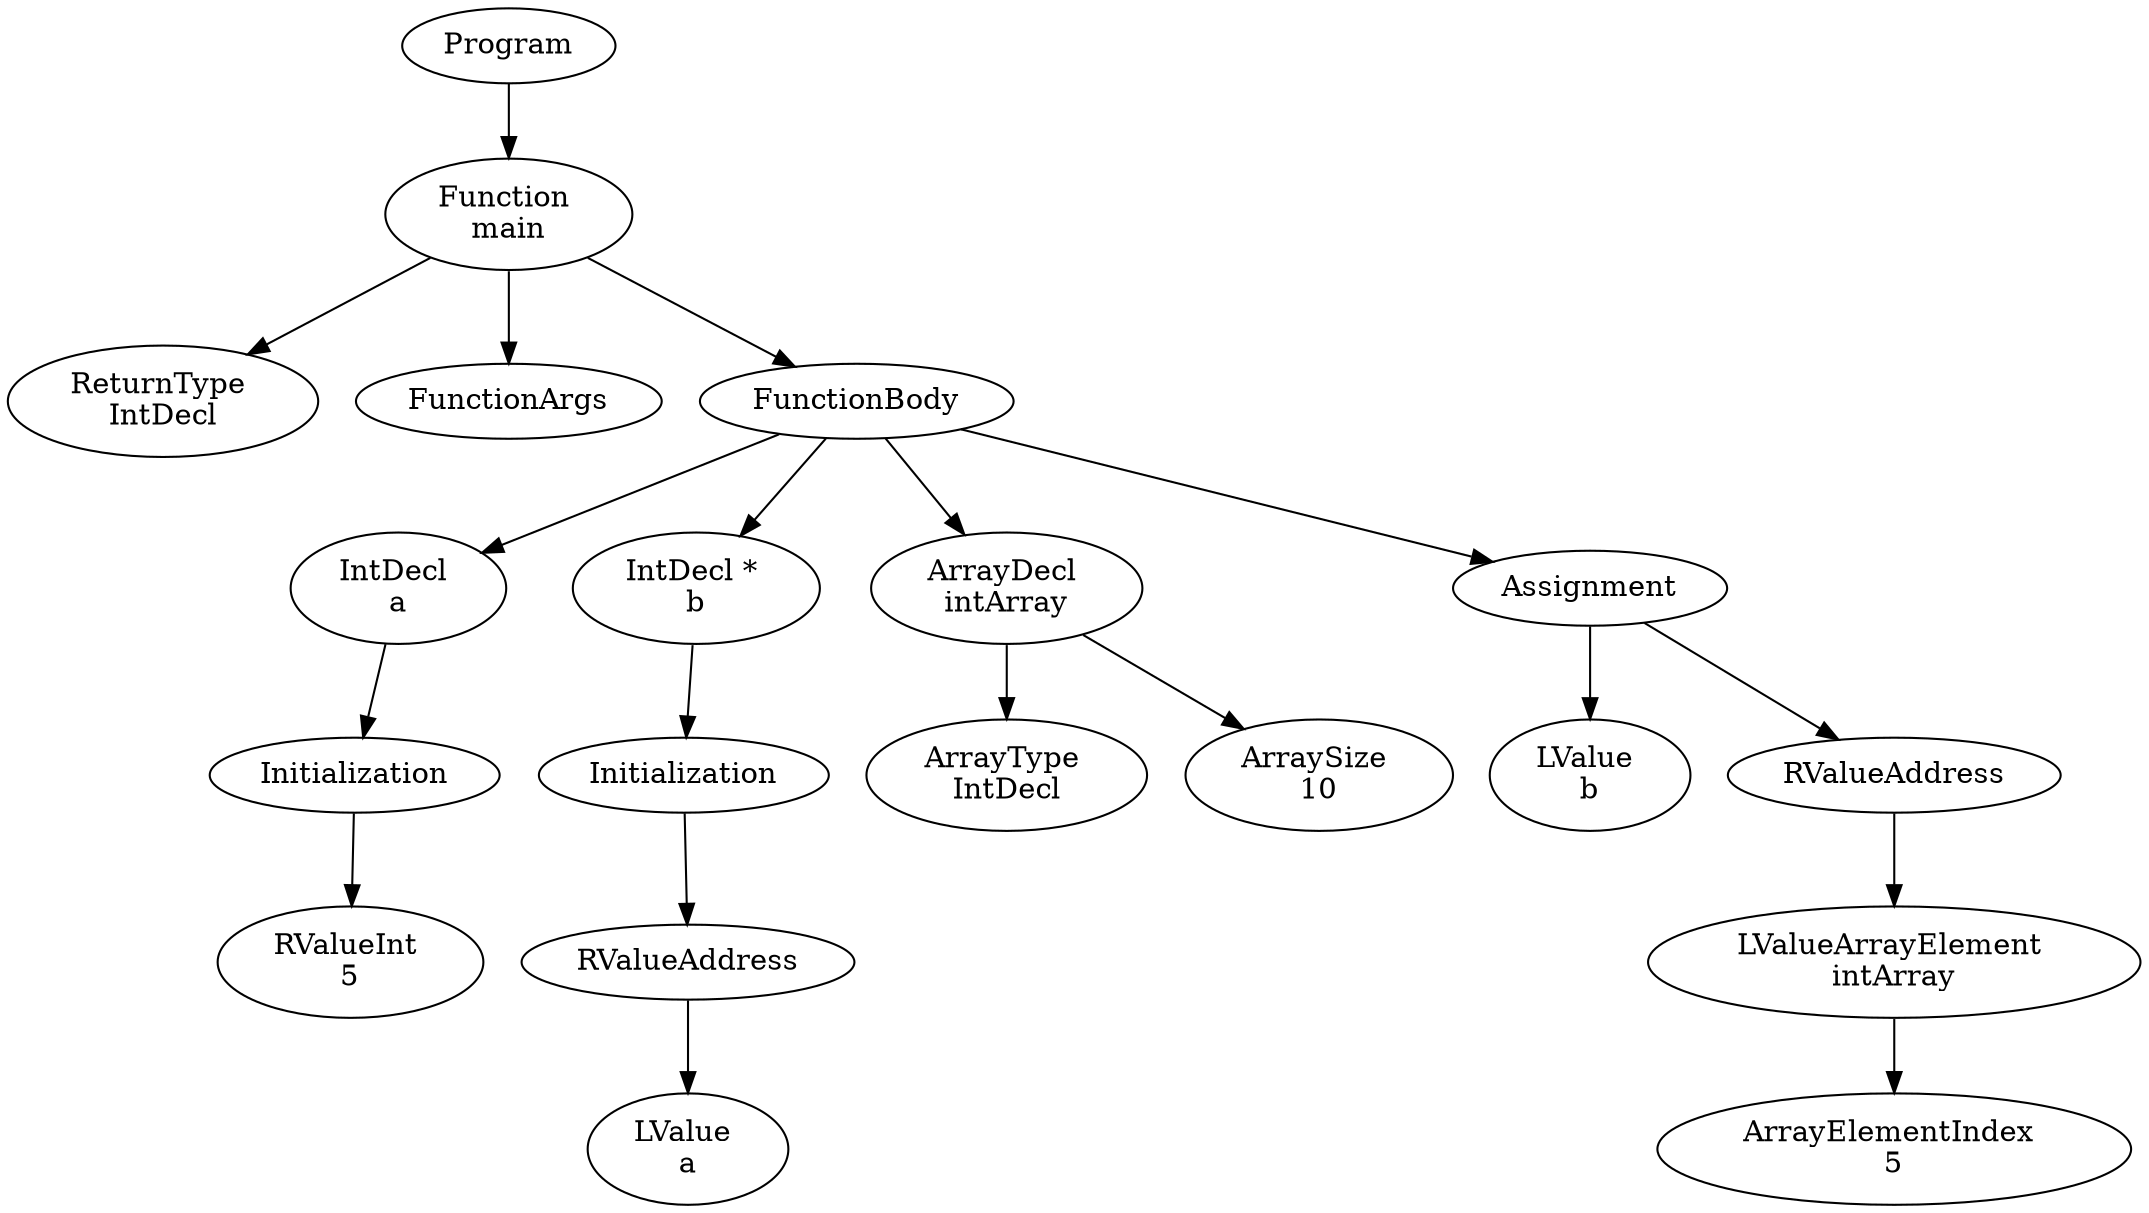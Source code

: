 digraph AST {
1 [label="Program"];
2 [label="Function \nmain"];
3 [label="ReturnType \nIntDecl"];
4 [label="FunctionArgs"];
5 [label="FunctionBody"];
6 [label="IntDecl \na"];
7 [label="Initialization"];
8 [label="RValueInt \n5"];
7 -> 8;
6 -> 7;
9 [label="IntDecl * \nb"];
10 [label="Initialization"];
11 [label="RValueAddress"];
12 [label="LValue \na"];
11 -> 12;
10 -> 11;
9 -> 10;
13 [label="ArrayDecl \nintArray"];
14 [label="ArrayType \nIntDecl"];
15 [label="ArraySize \n10"];
13 -> 14;
13 -> 15;
16 [label="Assignment"];
17 [label="LValue \nb"];
18 [label="RValueAddress"];
19 [label="LValueArrayElement \nintArray"];
20 [label="ArrayElementIndex \n5"];
19 -> 20;
18 -> 19;
16 -> 17;
16 -> 18;
5 -> 6;
5 -> 9;
5 -> 13;
5 -> 16;
2 -> 3;
2 -> 4;
2 -> 5;
1 -> 2;
}